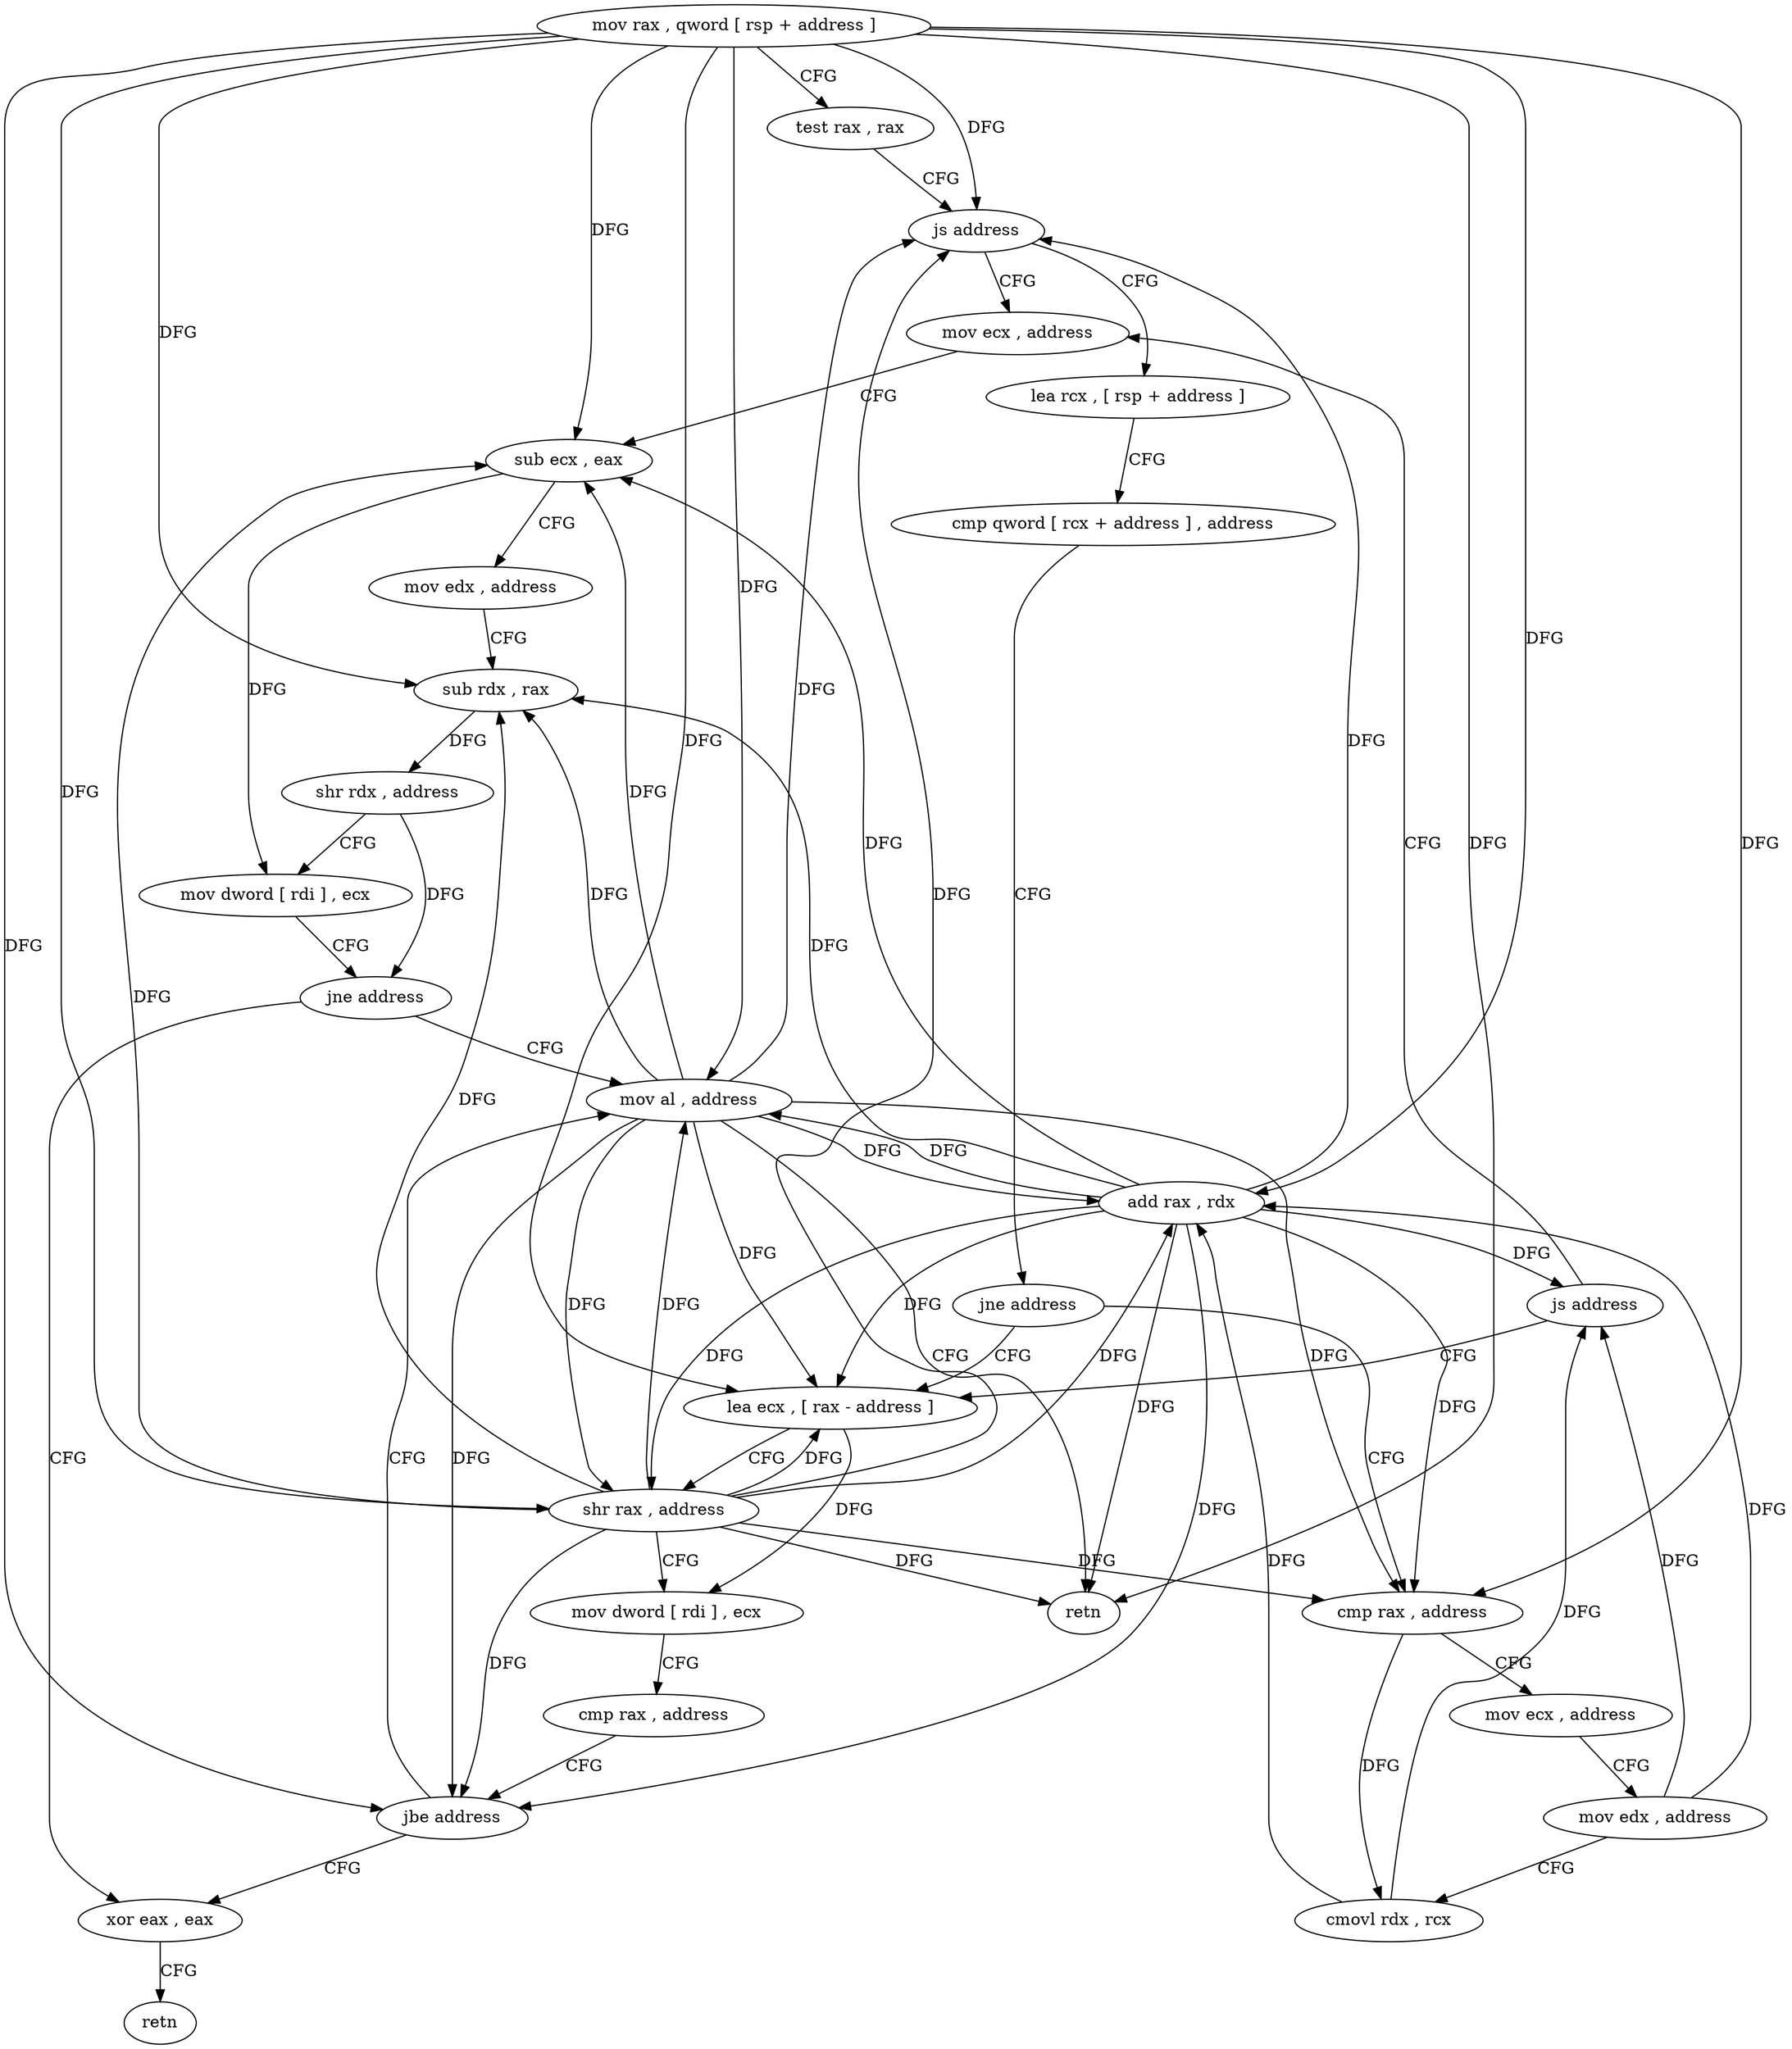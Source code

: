 digraph "func" {
"4294400" [label = "mov rax , qword [ rsp + address ]" ]
"4294405" [label = "test rax , rax" ]
"4294408" [label = "js address" ]
"4294468" [label = "mov ecx , address" ]
"4294410" [label = "lea rcx , [ rsp + address ]" ]
"4294473" [label = "sub ecx , eax" ]
"4294475" [label = "mov edx , address" ]
"4294480" [label = "sub rdx , rax" ]
"4294483" [label = "shr rdx , address" ]
"4294487" [label = "mov dword [ rdi ] , ecx" ]
"4294489" [label = "jne address" ]
"4294465" [label = "xor eax , eax" ]
"4294491" [label = "mov al , address" ]
"4294415" [label = "cmp qword [ rcx + address ] , address" ]
"4294420" [label = "jne address" ]
"4294445" [label = "lea ecx , [ rax - address ]" ]
"4294422" [label = "cmp rax , address" ]
"4294467" [label = "retn" ]
"4294493" [label = "retn" ]
"4294451" [label = "shr rax , address" ]
"4294455" [label = "mov dword [ rdi ] , ecx" ]
"4294457" [label = "cmp rax , address" ]
"4294463" [label = "jbe address" ]
"4294426" [label = "mov ecx , address" ]
"4294431" [label = "mov edx , address" ]
"4294436" [label = "cmovl rdx , rcx" ]
"4294440" [label = "add rax , rdx" ]
"4294443" [label = "js address" ]
"4294400" -> "4294405" [ label = "CFG" ]
"4294400" -> "4294408" [ label = "DFG" ]
"4294400" -> "4294473" [ label = "DFG" ]
"4294400" -> "4294480" [ label = "DFG" ]
"4294400" -> "4294491" [ label = "DFG" ]
"4294400" -> "4294493" [ label = "DFG" ]
"4294400" -> "4294445" [ label = "DFG" ]
"4294400" -> "4294451" [ label = "DFG" ]
"4294400" -> "4294463" [ label = "DFG" ]
"4294400" -> "4294422" [ label = "DFG" ]
"4294400" -> "4294440" [ label = "DFG" ]
"4294405" -> "4294408" [ label = "CFG" ]
"4294408" -> "4294468" [ label = "CFG" ]
"4294408" -> "4294410" [ label = "CFG" ]
"4294468" -> "4294473" [ label = "CFG" ]
"4294410" -> "4294415" [ label = "CFG" ]
"4294473" -> "4294475" [ label = "CFG" ]
"4294473" -> "4294487" [ label = "DFG" ]
"4294475" -> "4294480" [ label = "CFG" ]
"4294480" -> "4294483" [ label = "DFG" ]
"4294483" -> "4294487" [ label = "CFG" ]
"4294483" -> "4294489" [ label = "DFG" ]
"4294487" -> "4294489" [ label = "CFG" ]
"4294489" -> "4294465" [ label = "CFG" ]
"4294489" -> "4294491" [ label = "CFG" ]
"4294465" -> "4294467" [ label = "CFG" ]
"4294491" -> "4294493" [ label = "CFG" ]
"4294491" -> "4294408" [ label = "DFG" ]
"4294491" -> "4294473" [ label = "DFG" ]
"4294491" -> "4294480" [ label = "DFG" ]
"4294491" -> "4294445" [ label = "DFG" ]
"4294491" -> "4294451" [ label = "DFG" ]
"4294491" -> "4294463" [ label = "DFG" ]
"4294491" -> "4294422" [ label = "DFG" ]
"4294491" -> "4294440" [ label = "DFG" ]
"4294415" -> "4294420" [ label = "CFG" ]
"4294420" -> "4294445" [ label = "CFG" ]
"4294420" -> "4294422" [ label = "CFG" ]
"4294445" -> "4294451" [ label = "CFG" ]
"4294445" -> "4294455" [ label = "DFG" ]
"4294422" -> "4294426" [ label = "CFG" ]
"4294422" -> "4294436" [ label = "DFG" ]
"4294451" -> "4294455" [ label = "CFG" ]
"4294451" -> "4294408" [ label = "DFG" ]
"4294451" -> "4294473" [ label = "DFG" ]
"4294451" -> "4294480" [ label = "DFG" ]
"4294451" -> "4294491" [ label = "DFG" ]
"4294451" -> "4294445" [ label = "DFG" ]
"4294451" -> "4294493" [ label = "DFG" ]
"4294451" -> "4294463" [ label = "DFG" ]
"4294451" -> "4294422" [ label = "DFG" ]
"4294451" -> "4294440" [ label = "DFG" ]
"4294455" -> "4294457" [ label = "CFG" ]
"4294457" -> "4294463" [ label = "CFG" ]
"4294463" -> "4294491" [ label = "CFG" ]
"4294463" -> "4294465" [ label = "CFG" ]
"4294426" -> "4294431" [ label = "CFG" ]
"4294431" -> "4294436" [ label = "CFG" ]
"4294431" -> "4294440" [ label = "DFG" ]
"4294431" -> "4294443" [ label = "DFG" ]
"4294436" -> "4294440" [ label = "DFG" ]
"4294436" -> "4294443" [ label = "DFG" ]
"4294440" -> "4294443" [ label = "DFG" ]
"4294440" -> "4294408" [ label = "DFG" ]
"4294440" -> "4294473" [ label = "DFG" ]
"4294440" -> "4294480" [ label = "DFG" ]
"4294440" -> "4294491" [ label = "DFG" ]
"4294440" -> "4294445" [ label = "DFG" ]
"4294440" -> "4294451" [ label = "DFG" ]
"4294440" -> "4294463" [ label = "DFG" ]
"4294440" -> "4294422" [ label = "DFG" ]
"4294440" -> "4294493" [ label = "DFG" ]
"4294443" -> "4294468" [ label = "CFG" ]
"4294443" -> "4294445" [ label = "CFG" ]
}
